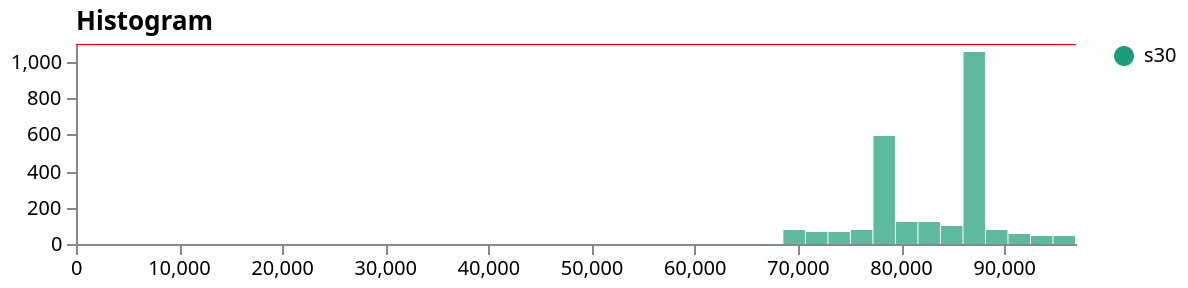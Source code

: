 {
   "$schema": "https://vega.github.io/schema/vega/v5.json",
   "description": "Histogram for visualizing a univariate distribution using static bins.",
   "width": 500,
   "height": 100,
   "padding": 5,
   "data": [
      {
         "name": "binned",
         "values": [
            {
               "bin0": 68577.46875,
               "bin1": 70759.6796875,
               "count": 77,
               "label": "s30"
            },
            {
               "bin0": 70759.6796875,
               "bin1": 72941.890625,
               "count": 65,
               "label": "s30"
            },
            {
               "bin0": 72941.890625,
               "bin1": 75124.1015625,
               "count": 68,
               "label": "s30"
            },
            {
               "bin0": 75124.1015625,
               "bin1": 77306.3125,
               "count": 81,
               "label": "s30"
            },
            {
               "bin0": 77306.3125,
               "bin1": 79488.5234375,
               "count": 590,
               "label": "s30"
            },
            {
               "bin0": 79488.5234375,
               "bin1": 81670.734375,
               "count": 123,
               "label": "s30"
            },
            {
               "bin0": 81670.734375,
               "bin1": 83852.953125,
               "count": 117,
               "label": "s30"
            },
            {
               "bin0": 83852.953125,
               "bin1": 86035.1640625,
               "count": 98,
               "label": "s30"
            },
            {
               "bin0": 86035.1640625,
               "bin1": 88217.375,
               "count": 1057,
               "label": "s30"
            },
            {
               "bin0": 88217.375,
               "bin1": 90399.5859375,
               "count": 81,
               "label": "s30"
            },
            {
               "bin0": 90399.5859375,
               "bin1": 92581.796875,
               "count": 52,
               "label": "s30"
            },
            {
               "bin0": 92581.796875,
               "bin1": 94764.0078125,
               "count": 49,
               "label": "s30"
            },
            {
               "bin0": 94764.0078125,
               "bin1": 96946.21875,
               "count": 41,
               "label": "s30"
            }
         ]
      },
      {
         "name": "xref",
         "values": [
            {
               "value": 0
            },
            {
               "value": 1
            },
            {
               "value": 2
            },
            {
               "value": 3
            },
            {
               "value": 4
            },
            {
               "value": 5
            },
            {
               "value": 6
            },
            {
               "value": 7
            },
            {
               "value": 8
            },
            {
               "value": 9
            },
            {
               "value": 10
            },
            {
               "value": 11
            },
            {
               "value": 12
            },
            {
               "value": 13
            },
            {
               "value": 14
            },
            {
               "value": 15
            },
            {
               "value": 16
            },
            {
               "value": 17
            },
            {
               "value": 18
            }
         ]
      },
      {
         "name": "yref",
         "values": [
            {
               "count": 0
            },
            {
               "count": 1
            },
            {
               "count": 2
            },
            {
               "count": 3
            },
            {
               "count": 4
            },
            {
               "count": 5
            },
            {
               "count": 6
            },
            {
               "count": 7
            },
            {
               "count": 8
            },
            {
               "count": 9
            },
            {
               "count": 10
            },
            {
               "count": 11
            },
            {
               "count": 12
            },
            {
               "count": 13
            },
            {
               "count": 14
            },
            {
               "count": 15
            },
            {
               "count": 16
            },
            {
               "count": 17
            },
            {
               "count": 18
            }
         ]
      },
      {
         "name": "_ranges",
         "source": [
            "binned"
         ],
         "transform": [
            {
               "type": "aggregate",
               "fields": [
                  "bin0",
                  "bin1"
               ],
               "ops": [
                  "min",
                  "max"
               ],
               "as": [
                  "min",
                  "max"
               ]
            }
         ]
      }
   ],
   "legends": [
      {
         "fill": "color"
      }
   ],
   "scales": [
      {
         "name": "xscale",
         "type": "linear",
         "range": "width",
         "domain": {
            "data": "_ranges",
            "fields": [
               "min",
               "max"
            ]
         }
      },
      {
         "name": "yscale",
         "type": "linear",
         "range": "height",
         "round": true,
         "domain": {
            "data": "binned",
            "field": "count"
         },
         "zero": true,
         "nice": true
      },
      {
         "name": "color",
         "type": "ordinal",
         "domain": {
            "data": "binned",
            "field": "label"
         },
         "range": {
            "scheme": "dark2"
         }
      }
   ],
   "axes": [
      {
         "orient": "bottom",
         "scale": "xscale",
         "zindex": 1
      },
      {
         "orient": "left",
         "scale": "yscale",
         "tickCount": 5,
         "zindex": 1
      }
   ],
   "title": {
      "text": "Histogram",
      "orient": "top",
      "anchor": "start",
      "frame": "group"
   },
   "marks": [
      {
         "name": "bins",
         "type": "rect",
         "from": {
            "data": "binned"
         },
         "encode": {
            "update": {
               "x": {
                  "scale": "xscale",
                  "field": "bin0"
               },
               "x2": {
                  "scale": "xscale",
                  "field": "bin1",
                  "offset": -0.5
               },
               "y": {
                  "scale": "yscale",
                  "field": "count"
               },
               "y2": {
                  "scale": "yscale",
                  "value": 0
               },
               "tooltip": {
                  "field": "count"
               },
               "fill": {
                  "scale": "color",
                  "field": "label"
               },
               "opacity": {
                  "value": 0.7
               }
            },
            "hover": {
               "fill": {
                  "value": "firebrick"
               }
            }
         }
      },
      {
         "name": "x_highlights",
         "type": "rule",
         "clip": true,
         "from": {
            "data": "xref"
         },
         "encode": {
            "enter": {
               "stroke": {
                  "value": "red"
               }
            },
            "update": {
               "x": {
                  "scale": "xscale",
                  "field": "value"
               },
               "y2": {
                  "value": 0
               },
               "y": {
                  "signal": "height"
               },
               "opacity": {
                  "value": 1
               }
            }
         }
      },
      {
         "name": "y_highlights",
         "type": "rule",
         "clip": true,
         "from": {
            "data": "yref"
         },
         "encode": {
            "enter": {
               "stroke": {
                  "value": "red"
               }
            },
            "update": {
               "y": {
                  "scale": "yscale",
                  "field": "value"
               },
               "x2": {
                  "value": 0
               },
               "x": {
                  "signal": "width"
               },
               "opacity": {
                  "value": 1
               }
            }
         }
      }
   ]
}